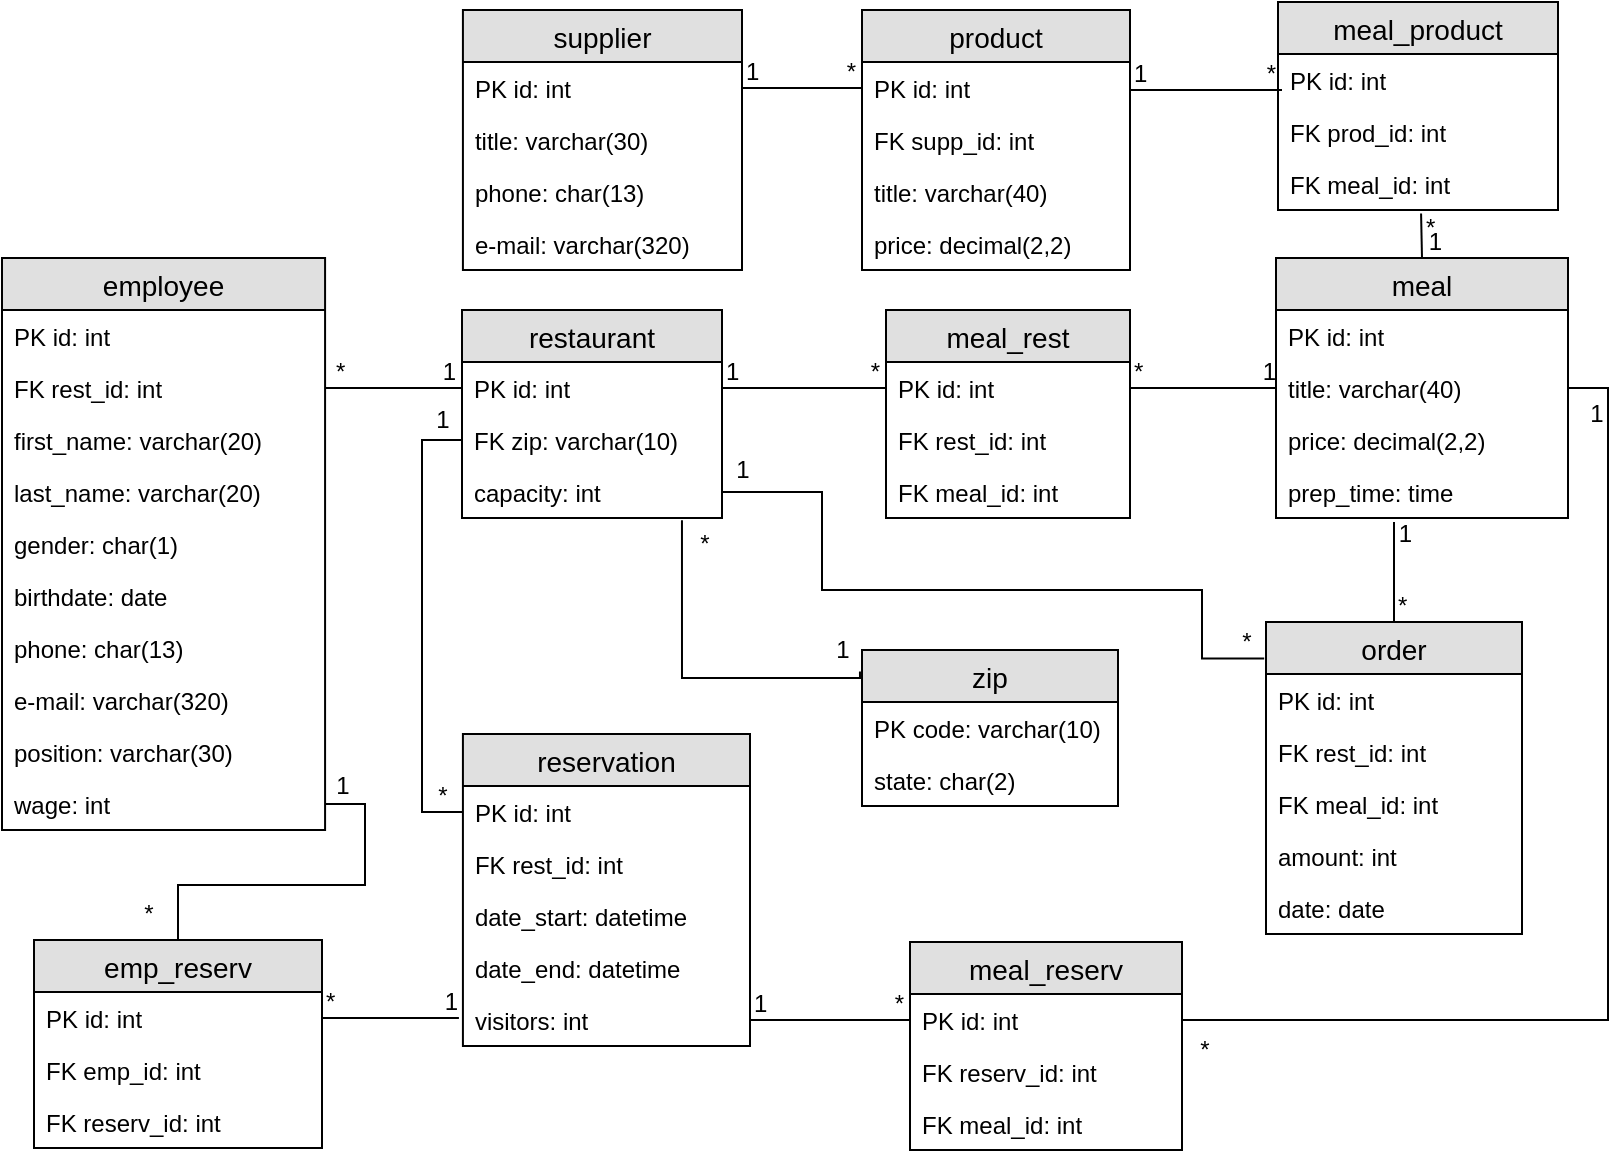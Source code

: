 <mxfile version="12.9.10" type="device"><diagram id="ct5uV1GagEWf_1F5VNr-" name="Page-1"><mxGraphModel dx="868" dy="479" grid="0" gridSize="12" guides="1" tooltips="1" connect="1" arrows="1" fold="1" page="1" pageScale="1" pageWidth="827" pageHeight="1169" math="0" shadow="0"><root><mxCell id="0"/><mxCell id="1" parent="0"/><mxCell id="xJGgnajFfZt-nxZOOltU-17" value="restaurant" style="swimlane;fontStyle=0;childLayout=stackLayout;horizontal=1;startSize=26;fillColor=#e0e0e0;horizontalStack=0;resizeParent=1;resizeParentMax=0;resizeLast=0;collapsible=1;marginBottom=0;swimlaneFillColor=#ffffff;align=center;fontSize=14;" parent="1" vertex="1"><mxGeometry x="230" y="190" width="130" height="104" as="geometry"/></mxCell><mxCell id="xJGgnajFfZt-nxZOOltU-18" value="PK id: int" style="text;strokeColor=none;fillColor=none;spacingLeft=4;spacingRight=4;overflow=hidden;rotatable=0;points=[[0,0.5],[1,0.5]];portConstraint=eastwest;fontSize=12;" parent="xJGgnajFfZt-nxZOOltU-17" vertex="1"><mxGeometry y="26" width="130" height="26" as="geometry"/></mxCell><mxCell id="xJGgnajFfZt-nxZOOltU-19" value="FK zip: varchar(10)" style="text;strokeColor=none;fillColor=none;spacingLeft=4;spacingRight=4;overflow=hidden;rotatable=0;points=[[0,0.5],[1,0.5]];portConstraint=eastwest;fontSize=12;" parent="xJGgnajFfZt-nxZOOltU-17" vertex="1"><mxGeometry y="52" width="130" height="26" as="geometry"/></mxCell><mxCell id="xJGgnajFfZt-nxZOOltU-20" value="capacity: int" style="text;strokeColor=none;fillColor=none;spacingLeft=4;spacingRight=4;overflow=hidden;rotatable=0;points=[[0,0.5],[1,0.5]];portConstraint=eastwest;fontSize=12;" parent="xJGgnajFfZt-nxZOOltU-17" vertex="1"><mxGeometry y="78" width="130" height="26" as="geometry"/></mxCell><mxCell id="qQUGbPH0LoC0h657Pgv_-28" value="product" style="swimlane;fontStyle=0;childLayout=stackLayout;horizontal=1;startSize=26;fillColor=#e0e0e0;horizontalStack=0;resizeParent=1;resizeParentMax=0;resizeLast=0;collapsible=1;marginBottom=0;swimlaneFillColor=#ffffff;align=center;fontSize=14;" parent="1" vertex="1"><mxGeometry x="430" y="40" width="134" height="130" as="geometry"/></mxCell><mxCell id="qQUGbPH0LoC0h657Pgv_-29" value="PK id: int" style="text;strokeColor=none;fillColor=none;spacingLeft=4;spacingRight=4;overflow=hidden;rotatable=0;points=[[0,0.5],[1,0.5]];portConstraint=eastwest;fontSize=12;" parent="qQUGbPH0LoC0h657Pgv_-28" vertex="1"><mxGeometry y="26" width="134" height="26" as="geometry"/></mxCell><mxCell id="qQUGbPH0LoC0h657Pgv_-30" value="FK supp_id: int" style="text;strokeColor=none;fillColor=none;spacingLeft=4;spacingRight=4;overflow=hidden;rotatable=0;points=[[0,0.5],[1,0.5]];portConstraint=eastwest;fontSize=12;" parent="qQUGbPH0LoC0h657Pgv_-28" vertex="1"><mxGeometry y="52" width="134" height="26" as="geometry"/></mxCell><mxCell id="qQUGbPH0LoC0h657Pgv_-31" value="title: varchar(40)" style="text;strokeColor=none;fillColor=none;spacingLeft=4;spacingRight=4;overflow=hidden;rotatable=0;points=[[0,0.5],[1,0.5]];portConstraint=eastwest;fontSize=12;" parent="qQUGbPH0LoC0h657Pgv_-28" vertex="1"><mxGeometry y="78" width="134" height="26" as="geometry"/></mxCell><mxCell id="3vl_XrvQcoXoqhAnzbFx-2" value="price: decimal(2,2)" style="text;strokeColor=none;fillColor=none;spacingLeft=4;spacingRight=4;overflow=hidden;rotatable=0;points=[[0,0.5],[1,0.5]];portConstraint=eastwest;fontSize=12;" parent="qQUGbPH0LoC0h657Pgv_-28" vertex="1"><mxGeometry y="104" width="134" height="26" as="geometry"/></mxCell><mxCell id="qQUGbPH0LoC0h657Pgv_-36" value="meal_product" style="swimlane;fontStyle=0;childLayout=stackLayout;horizontal=1;startSize=26;fillColor=#e0e0e0;horizontalStack=0;resizeParent=1;resizeParentMax=0;resizeLast=0;collapsible=1;marginBottom=0;swimlaneFillColor=#ffffff;align=center;fontSize=14;" parent="1" vertex="1"><mxGeometry x="638" y="36" width="140" height="104" as="geometry"/></mxCell><mxCell id="qQUGbPH0LoC0h657Pgv_-38" value="PK id: int" style="text;strokeColor=none;fillColor=none;spacingLeft=4;spacingRight=4;overflow=hidden;rotatable=0;points=[[0,0.5],[1,0.5]];portConstraint=eastwest;fontSize=12;" parent="qQUGbPH0LoC0h657Pgv_-36" vertex="1"><mxGeometry y="26" width="140" height="26" as="geometry"/></mxCell><mxCell id="xivkBC60vRc2FgvQ-K24-1" value="FK prod_id: int" style="text;strokeColor=none;fillColor=none;spacingLeft=4;spacingRight=4;overflow=hidden;rotatable=0;points=[[0,0.5],[1,0.5]];portConstraint=eastwest;fontSize=12;" parent="qQUGbPH0LoC0h657Pgv_-36" vertex="1"><mxGeometry y="52" width="140" height="26" as="geometry"/></mxCell><mxCell id="qQUGbPH0LoC0h657Pgv_-39" value="FK meal_id: int" style="text;strokeColor=none;fillColor=none;spacingLeft=4;spacingRight=4;overflow=hidden;rotatable=0;points=[[0,0.5],[1,0.5]];portConstraint=eastwest;fontSize=12;" parent="qQUGbPH0LoC0h657Pgv_-36" vertex="1"><mxGeometry y="78" width="140" height="26" as="geometry"/></mxCell><mxCell id="qQUGbPH0LoC0h657Pgv_-44" value="zip" style="swimlane;fontStyle=0;childLayout=stackLayout;horizontal=1;startSize=26;fillColor=#e0e0e0;horizontalStack=0;resizeParent=1;resizeParentMax=0;resizeLast=0;collapsible=1;marginBottom=0;swimlaneFillColor=#ffffff;align=center;fontSize=14;" parent="1" vertex="1"><mxGeometry x="430" y="360" width="128" height="78" as="geometry"/></mxCell><mxCell id="qQUGbPH0LoC0h657Pgv_-45" value="PK code: varchar(10)" style="text;strokeColor=none;fillColor=none;spacingLeft=4;spacingRight=4;overflow=hidden;rotatable=0;points=[[0,0.5],[1,0.5]];portConstraint=eastwest;fontSize=12;" parent="qQUGbPH0LoC0h657Pgv_-44" vertex="1"><mxGeometry y="26" width="128" height="26" as="geometry"/></mxCell><mxCell id="qQUGbPH0LoC0h657Pgv_-47" value="state: char(2)" style="text;strokeColor=none;fillColor=none;spacingLeft=4;spacingRight=4;overflow=hidden;rotatable=0;points=[[0,0.5],[1,0.5]];portConstraint=eastwest;fontSize=12;" parent="qQUGbPH0LoC0h657Pgv_-44" vertex="1"><mxGeometry y="52" width="128" height="26" as="geometry"/></mxCell><mxCell id="xJGgnajFfZt-nxZOOltU-21" value="supplier" style="swimlane;fontStyle=0;childLayout=stackLayout;horizontal=1;startSize=26;fillColor=#e0e0e0;horizontalStack=0;resizeParent=1;resizeParentMax=0;resizeLast=0;collapsible=1;marginBottom=0;swimlaneFillColor=#ffffff;align=center;fontSize=14;aspect=fixed;" parent="1" vertex="1"><mxGeometry x="230.46" y="40" width="139.54" height="130" as="geometry"/></mxCell><mxCell id="xJGgnajFfZt-nxZOOltU-22" value="PK id: int" style="text;strokeColor=none;fillColor=none;spacingLeft=4;spacingRight=4;overflow=hidden;rotatable=0;points=[[0,0.5],[1,0.5]];portConstraint=eastwest;fontSize=12;" parent="xJGgnajFfZt-nxZOOltU-21" vertex="1"><mxGeometry y="26" width="139.54" height="26" as="geometry"/></mxCell><mxCell id="xJGgnajFfZt-nxZOOltU-24" value="title: varchar(30)" style="text;strokeColor=none;fillColor=none;spacingLeft=4;spacingRight=4;overflow=hidden;rotatable=0;points=[[0,0.5],[1,0.5]];portConstraint=eastwest;fontSize=12;" parent="xJGgnajFfZt-nxZOOltU-21" vertex="1"><mxGeometry y="52" width="139.54" height="26" as="geometry"/></mxCell><mxCell id="qQUGbPH0LoC0h657Pgv_-2" value="phone: char(13)" style="text;strokeColor=none;fillColor=none;spacingLeft=4;spacingRight=4;overflow=hidden;rotatable=0;points=[[0,0.5],[1,0.5]];portConstraint=eastwest;fontSize=12;" parent="xJGgnajFfZt-nxZOOltU-21" vertex="1"><mxGeometry y="78" width="139.54" height="26" as="geometry"/></mxCell><mxCell id="qQUGbPH0LoC0h657Pgv_-8" value="e-mail: varchar(320)" style="text;strokeColor=none;fillColor=none;spacingLeft=4;spacingRight=4;overflow=hidden;rotatable=0;points=[[0,0.5],[1,0.5]];portConstraint=eastwest;fontSize=12;" parent="xJGgnajFfZt-nxZOOltU-21" vertex="1"><mxGeometry y="104" width="139.54" height="26" as="geometry"/></mxCell><mxCell id="qQUGbPH0LoC0h657Pgv_-58" value="" style="endArrow=none;html=1;rounded=0;exitX=1;exitY=0.5;exitDx=0;exitDy=0;entryX=0;entryY=0.5;entryDx=0;entryDy=0;" parent="1" source="qQUGbPH0LoC0h657Pgv_-11" target="xJGgnajFfZt-nxZOOltU-18" edge="1"><mxGeometry relative="1" as="geometry"><mxPoint x="190" y="330" as="sourcePoint"/><mxPoint x="350" y="330" as="targetPoint"/></mxGeometry></mxCell><mxCell id="qQUGbPH0LoC0h657Pgv_-59" value="*" style="resizable=0;html=1;align=left;verticalAlign=bottom;" parent="qQUGbPH0LoC0h657Pgv_-58" connectable="0" vertex="1"><mxGeometry x="-1" relative="1" as="geometry"><mxPoint x="3" as="offset"/></mxGeometry></mxCell><mxCell id="qQUGbPH0LoC0h657Pgv_-60" value="1" style="resizable=0;html=1;align=right;verticalAlign=bottom;" parent="qQUGbPH0LoC0h657Pgv_-58" connectable="0" vertex="1"><mxGeometry x="1" relative="1" as="geometry"><mxPoint x="-3" as="offset"/></mxGeometry></mxCell><mxCell id="qQUGbPH0LoC0h657Pgv_-9" value="employee" style="swimlane;fontStyle=0;childLayout=stackLayout;horizontal=1;startSize=26;fillColor=#e0e0e0;horizontalStack=0;resizeParent=1;resizeParentMax=0;resizeLast=0;collapsible=1;marginBottom=0;swimlaneFillColor=#ffffff;align=center;fontSize=14;aspect=fixed;" parent="1" vertex="1"><mxGeometry y="164" width="161.54" height="286" as="geometry"/></mxCell><mxCell id="qQUGbPH0LoC0h657Pgv_-10" value="PK id: int" style="text;strokeColor=none;fillColor=none;spacingLeft=4;spacingRight=4;overflow=hidden;rotatable=0;points=[[0,0.5],[1,0.5]];portConstraint=eastwest;fontSize=12;" parent="qQUGbPH0LoC0h657Pgv_-9" vertex="1"><mxGeometry y="26" width="161.54" height="26" as="geometry"/></mxCell><mxCell id="qQUGbPH0LoC0h657Pgv_-11" value="FK rest_id: int" style="text;strokeColor=none;fillColor=none;spacingLeft=4;spacingRight=4;overflow=hidden;rotatable=0;points=[[0,0.5],[1,0.5]];portConstraint=eastwest;fontSize=12;" parent="qQUGbPH0LoC0h657Pgv_-9" vertex="1"><mxGeometry y="52" width="161.54" height="26" as="geometry"/></mxCell><mxCell id="qQUGbPH0LoC0h657Pgv_-12" value="first_name: varchar(20)" style="text;strokeColor=none;fillColor=none;spacingLeft=4;spacingRight=4;overflow=hidden;rotatable=0;points=[[0,0.5],[1,0.5]];portConstraint=eastwest;fontSize=12;" parent="qQUGbPH0LoC0h657Pgv_-9" vertex="1"><mxGeometry y="78" width="161.54" height="26" as="geometry"/></mxCell><mxCell id="qQUGbPH0LoC0h657Pgv_-13" value="last_name: varchar(20)" style="text;strokeColor=none;fillColor=none;spacingLeft=4;spacingRight=4;overflow=hidden;rotatable=0;points=[[0,0.5],[1,0.5]];portConstraint=eastwest;fontSize=12;" parent="qQUGbPH0LoC0h657Pgv_-9" vertex="1"><mxGeometry y="104" width="161.54" height="26" as="geometry"/></mxCell><mxCell id="qQUGbPH0LoC0h657Pgv_-14" value="gender: char(1)" style="text;strokeColor=none;fillColor=none;spacingLeft=4;spacingRight=4;overflow=hidden;rotatable=0;points=[[0,0.5],[1,0.5]];portConstraint=eastwest;fontSize=12;" parent="qQUGbPH0LoC0h657Pgv_-9" vertex="1"><mxGeometry y="130" width="161.54" height="26" as="geometry"/></mxCell><mxCell id="qQUGbPH0LoC0h657Pgv_-15" value="birthdate: date" style="text;strokeColor=none;fillColor=none;spacingLeft=4;spacingRight=4;overflow=hidden;rotatable=0;points=[[0,0.5],[1,0.5]];portConstraint=eastwest;fontSize=12;" parent="qQUGbPH0LoC0h657Pgv_-9" vertex="1"><mxGeometry y="156" width="161.54" height="26" as="geometry"/></mxCell><mxCell id="qQUGbPH0LoC0h657Pgv_-16" value="phone: char(13)" style="text;strokeColor=none;fillColor=none;spacingLeft=4;spacingRight=4;overflow=hidden;rotatable=0;points=[[0,0.5],[1,0.5]];portConstraint=eastwest;fontSize=12;" parent="qQUGbPH0LoC0h657Pgv_-9" vertex="1"><mxGeometry y="182" width="161.54" height="26" as="geometry"/></mxCell><mxCell id="qQUGbPH0LoC0h657Pgv_-17" value="e-mail: varchar(320)" style="text;strokeColor=none;fillColor=none;spacingLeft=4;spacingRight=4;overflow=hidden;rotatable=0;points=[[0,0.5],[1,0.5]];portConstraint=eastwest;fontSize=12;" parent="qQUGbPH0LoC0h657Pgv_-9" vertex="1"><mxGeometry y="208" width="161.54" height="26" as="geometry"/></mxCell><mxCell id="qQUGbPH0LoC0h657Pgv_-18" value="position: varchar(30)" style="text;strokeColor=none;fillColor=none;spacingLeft=4;spacingRight=4;overflow=hidden;rotatable=0;points=[[0,0.5],[1,0.5]];portConstraint=eastwest;fontSize=12;" parent="qQUGbPH0LoC0h657Pgv_-9" vertex="1"><mxGeometry y="234" width="161.54" height="26" as="geometry"/></mxCell><mxCell id="qQUGbPH0LoC0h657Pgv_-19" value="wage: int" style="text;strokeColor=none;fillColor=none;spacingLeft=4;spacingRight=4;overflow=hidden;rotatable=0;points=[[0,0.5],[1,0.5]];portConstraint=eastwest;fontSize=12;" parent="qQUGbPH0LoC0h657Pgv_-9" vertex="1"><mxGeometry y="260" width="161.54" height="26" as="geometry"/></mxCell><mxCell id="qQUGbPH0LoC0h657Pgv_-70" style="edgeStyle=orthogonalEdgeStyle;rounded=0;orthogonalLoop=1;jettySize=auto;html=1;exitX=1;exitY=0.5;exitDx=0;exitDy=0;entryX=0.5;entryY=0;entryDx=0;entryDy=0;endArrow=none;endFill=0;" parent="1" source="qQUGbPH0LoC0h657Pgv_-19" target="qQUGbPH0LoC0h657Pgv_-64" edge="1"><mxGeometry relative="1" as="geometry"/></mxCell><mxCell id="qQUGbPH0LoC0h657Pgv_-72" value="1" style="text;html=1;align=center;verticalAlign=middle;resizable=0;points=[];autosize=1;" parent="1" vertex="1"><mxGeometry x="160" y="418" width="20" height="20" as="geometry"/></mxCell><mxCell id="qQUGbPH0LoC0h657Pgv_-74" value="*" style="text;html=1;align=center;verticalAlign=middle;resizable=0;points=[];autosize=1;" parent="1" vertex="1"><mxGeometry x="63" y="482" width="20" height="20" as="geometry"/></mxCell><mxCell id="qQUGbPH0LoC0h657Pgv_-80" value="*" style="text;html=1;align=center;verticalAlign=middle;resizable=0;points=[];autosize=1;" parent="1" vertex="1"><mxGeometry x="259" y="524" width="20" height="20" as="geometry"/></mxCell><mxCell id="qQUGbPH0LoC0h657Pgv_-20" value="reservation" style="swimlane;fontStyle=0;childLayout=stackLayout;horizontal=1;startSize=26;fillColor=#e0e0e0;horizontalStack=0;resizeParent=1;resizeParentMax=0;resizeLast=0;collapsible=1;marginBottom=0;swimlaneFillColor=#ffffff;align=center;fontSize=14;aspect=fixed;" parent="1" vertex="1"><mxGeometry x="230.46" y="402" width="143.54" height="156" as="geometry"/></mxCell><mxCell id="qQUGbPH0LoC0h657Pgv_-21" value="PK id: int" style="text;strokeColor=none;fillColor=none;spacingLeft=4;spacingRight=4;overflow=hidden;rotatable=0;points=[[0,0.5],[1,0.5]];portConstraint=eastwest;fontSize=12;" parent="qQUGbPH0LoC0h657Pgv_-20" vertex="1"><mxGeometry y="26" width="143.54" height="26" as="geometry"/></mxCell><mxCell id="qQUGbPH0LoC0h657Pgv_-22" value="FK rest_id: int" style="text;strokeColor=none;fillColor=none;spacingLeft=4;spacingRight=4;overflow=hidden;rotatable=0;points=[[0,0.5],[1,0.5]];portConstraint=eastwest;fontSize=12;" parent="qQUGbPH0LoC0h657Pgv_-20" vertex="1"><mxGeometry y="52" width="143.54" height="26" as="geometry"/></mxCell><mxCell id="qQUGbPH0LoC0h657Pgv_-23" value="date_start: datetime" style="text;strokeColor=none;fillColor=none;spacingLeft=4;spacingRight=4;overflow=hidden;rotatable=0;points=[[0,0.5],[1,0.5]];portConstraint=eastwest;fontSize=12;" parent="qQUGbPH0LoC0h657Pgv_-20" vertex="1"><mxGeometry y="78" width="143.54" height="26" as="geometry"/></mxCell><mxCell id="qQUGbPH0LoC0h657Pgv_-24" value="date_end: datetime" style="text;strokeColor=none;fillColor=none;spacingLeft=4;spacingRight=4;overflow=hidden;rotatable=0;points=[[0,0.5],[1,0.5]];portConstraint=eastwest;fontSize=12;" parent="qQUGbPH0LoC0h657Pgv_-20" vertex="1"><mxGeometry y="104" width="143.54" height="26" as="geometry"/></mxCell><mxCell id="qQUGbPH0LoC0h657Pgv_-25" value="visitors: int" style="text;strokeColor=none;fillColor=none;spacingLeft=4;spacingRight=4;overflow=hidden;rotatable=0;points=[[0,0.5],[1,0.5]];portConstraint=eastwest;fontSize=12;" parent="qQUGbPH0LoC0h657Pgv_-20" vertex="1"><mxGeometry y="130" width="143.54" height="26" as="geometry"/></mxCell><mxCell id="qQUGbPH0LoC0h657Pgv_-81" value="" style="endArrow=none;html=1;rounded=0;exitX=1;exitY=0.5;exitDx=0;exitDy=0;entryX=0;entryY=0.5;entryDx=0;entryDy=0;" parent="1" edge="1"><mxGeometry relative="1" as="geometry"><mxPoint x="160.0" y="544" as="sourcePoint"/><mxPoint x="228.46" y="544" as="targetPoint"/></mxGeometry></mxCell><mxCell id="qQUGbPH0LoC0h657Pgv_-82" value="*" style="resizable=0;html=1;align=left;verticalAlign=bottom;" parent="qQUGbPH0LoC0h657Pgv_-81" connectable="0" vertex="1"><mxGeometry x="-1" relative="1" as="geometry"/></mxCell><mxCell id="qQUGbPH0LoC0h657Pgv_-83" value="1" style="resizable=0;html=1;align=right;verticalAlign=bottom;" parent="qQUGbPH0LoC0h657Pgv_-81" connectable="0" vertex="1"><mxGeometry x="1" relative="1" as="geometry"/></mxCell><mxCell id="qQUGbPH0LoC0h657Pgv_-84" style="edgeStyle=orthogonalEdgeStyle;rounded=0;orthogonalLoop=1;jettySize=auto;html=1;exitX=0;exitY=0.5;exitDx=0;exitDy=0;entryX=0;entryY=0.5;entryDx=0;entryDy=0;endArrow=none;endFill=0;" parent="1" source="qQUGbPH0LoC0h657Pgv_-21" target="xJGgnajFfZt-nxZOOltU-19" edge="1"><mxGeometry relative="1" as="geometry"/></mxCell><mxCell id="qQUGbPH0LoC0h657Pgv_-85" value="*" style="text;html=1;align=center;verticalAlign=middle;resizable=0;points=[];autosize=1;" parent="1" vertex="1"><mxGeometry x="210" y="423" width="20" height="20" as="geometry"/></mxCell><mxCell id="qQUGbPH0LoC0h657Pgv_-86" value="1" style="text;html=1;align=center;verticalAlign=middle;resizable=0;points=[];autosize=1;" parent="1" vertex="1"><mxGeometry x="210" y="235" width="20" height="20" as="geometry"/></mxCell><mxCell id="qQUGbPH0LoC0h657Pgv_-32" value="meal_rest" style="swimlane;fontStyle=0;childLayout=stackLayout;horizontal=1;startSize=26;fillColor=#e0e0e0;horizontalStack=0;resizeParent=1;resizeParentMax=0;resizeLast=0;collapsible=1;marginBottom=0;swimlaneFillColor=#ffffff;align=center;fontSize=14;" parent="1" vertex="1"><mxGeometry x="442" y="190" width="122" height="104" as="geometry"/></mxCell><mxCell id="qQUGbPH0LoC0h657Pgv_-34" value="PK id: int" style="text;strokeColor=none;fillColor=none;spacingLeft=4;spacingRight=4;overflow=hidden;rotatable=0;points=[[0,0.5],[1,0.5]];portConstraint=eastwest;fontSize=12;" parent="qQUGbPH0LoC0h657Pgv_-32" vertex="1"><mxGeometry y="26" width="122" height="26" as="geometry"/></mxCell><mxCell id="xivkBC60vRc2FgvQ-K24-2" value="FK rest_id: int" style="text;strokeColor=none;fillColor=none;spacingLeft=4;spacingRight=4;overflow=hidden;rotatable=0;points=[[0,0.5],[1,0.5]];portConstraint=eastwest;fontSize=12;" parent="qQUGbPH0LoC0h657Pgv_-32" vertex="1"><mxGeometry y="52" width="122" height="26" as="geometry"/></mxCell><mxCell id="qQUGbPH0LoC0h657Pgv_-35" value="FK meal_id: int" style="text;strokeColor=none;fillColor=none;spacingLeft=4;spacingRight=4;overflow=hidden;rotatable=0;points=[[0,0.5],[1,0.5]];portConstraint=eastwest;fontSize=12;" parent="qQUGbPH0LoC0h657Pgv_-32" vertex="1"><mxGeometry y="78" width="122" height="26" as="geometry"/></mxCell><mxCell id="qQUGbPH0LoC0h657Pgv_-87" value="" style="endArrow=none;html=1;rounded=0;exitX=1;exitY=0.5;exitDx=0;exitDy=0;" parent="1" source="xJGgnajFfZt-nxZOOltU-22" edge="1"><mxGeometry relative="1" as="geometry"><mxPoint x="374" y="79" as="sourcePoint"/><mxPoint x="430" y="79" as="targetPoint"/></mxGeometry></mxCell><mxCell id="qQUGbPH0LoC0h657Pgv_-88" value="1" style="resizable=0;html=1;align=left;verticalAlign=bottom;" parent="qQUGbPH0LoC0h657Pgv_-87" connectable="0" vertex="1"><mxGeometry x="-1" relative="1" as="geometry"/></mxCell><mxCell id="qQUGbPH0LoC0h657Pgv_-89" value="* " style="resizable=0;html=1;align=right;verticalAlign=bottom;" parent="qQUGbPH0LoC0h657Pgv_-87" connectable="0" vertex="1"><mxGeometry x="1" relative="1" as="geometry"><mxPoint x="-3" as="offset"/></mxGeometry></mxCell><mxCell id="qQUGbPH0LoC0h657Pgv_-91" value="" style="endArrow=none;html=1;rounded=0;" parent="1" edge="1"><mxGeometry relative="1" as="geometry"><mxPoint x="564" y="80" as="sourcePoint"/><mxPoint x="640" y="80" as="targetPoint"/></mxGeometry></mxCell><mxCell id="qQUGbPH0LoC0h657Pgv_-92" value="1" style="resizable=0;html=1;align=left;verticalAlign=bottom;" parent="qQUGbPH0LoC0h657Pgv_-91" connectable="0" vertex="1"><mxGeometry x="-1" relative="1" as="geometry"/></mxCell><mxCell id="qQUGbPH0LoC0h657Pgv_-93" value="* " style="resizable=0;html=1;align=right;verticalAlign=bottom;" parent="qQUGbPH0LoC0h657Pgv_-91" connectable="0" vertex="1"><mxGeometry x="1" relative="1" as="geometry"><mxPoint x="-3" as="offset"/></mxGeometry></mxCell><mxCell id="qQUGbPH0LoC0h657Pgv_-94" value="" style="endArrow=none;html=1;rounded=0;exitX=1;exitY=0.5;exitDx=0;exitDy=0;entryX=0;entryY=0.5;entryDx=0;entryDy=0;" parent="1" source="xJGgnajFfZt-nxZOOltU-18" edge="1"><mxGeometry relative="1" as="geometry"><mxPoint x="384.0" y="89.0" as="sourcePoint"/><mxPoint x="442" y="229" as="targetPoint"/></mxGeometry></mxCell><mxCell id="qQUGbPH0LoC0h657Pgv_-95" value="1" style="resizable=0;html=1;align=left;verticalAlign=bottom;" parent="qQUGbPH0LoC0h657Pgv_-94" connectable="0" vertex="1"><mxGeometry x="-1" relative="1" as="geometry"/></mxCell><mxCell id="qQUGbPH0LoC0h657Pgv_-96" value="* " style="resizable=0;html=1;align=right;verticalAlign=bottom;" parent="qQUGbPH0LoC0h657Pgv_-94" connectable="0" vertex="1"><mxGeometry x="1" relative="1" as="geometry"><mxPoint x="-3" as="offset"/></mxGeometry></mxCell><mxCell id="qQUGbPH0LoC0h657Pgv_-97" value="" style="endArrow=none;html=1;rounded=0;exitX=1;exitY=0.5;exitDx=0;exitDy=0;entryX=0;entryY=0.5;entryDx=0;entryDy=0;" parent="1" target="qQUGbPH0LoC0h657Pgv_-42" edge="1"><mxGeometry relative="1" as="geometry"><mxPoint x="564.0" y="229" as="sourcePoint"/><mxPoint x="240" y="239" as="targetPoint"/></mxGeometry></mxCell><mxCell id="qQUGbPH0LoC0h657Pgv_-98" value="*" style="resizable=0;html=1;align=left;verticalAlign=bottom;" parent="qQUGbPH0LoC0h657Pgv_-97" connectable="0" vertex="1"><mxGeometry x="-1" relative="1" as="geometry"/></mxCell><mxCell id="qQUGbPH0LoC0h657Pgv_-99" value="1" style="resizable=0;html=1;align=right;verticalAlign=bottom;" parent="qQUGbPH0LoC0h657Pgv_-97" connectable="0" vertex="1"><mxGeometry x="1" relative="1" as="geometry"/></mxCell><mxCell id="qQUGbPH0LoC0h657Pgv_-100" value="" style="endArrow=none;html=1;rounded=0;exitX=0.511;exitY=1.066;exitDx=0;exitDy=0;exitPerimeter=0;entryX=0.5;entryY=0;entryDx=0;entryDy=0;" parent="1" source="qQUGbPH0LoC0h657Pgv_-39" target="qQUGbPH0LoC0h657Pgv_-40" edge="1"><mxGeometry relative="1" as="geometry"><mxPoint x="737" y="147" as="sourcePoint"/><mxPoint x="680" y="133" as="targetPoint"/></mxGeometry></mxCell><mxCell id="qQUGbPH0LoC0h657Pgv_-101" value="*" style="resizable=0;html=1;align=left;verticalAlign=bottom;" parent="qQUGbPH0LoC0h657Pgv_-100" connectable="0" vertex="1"><mxGeometry x="-1" relative="1" as="geometry"><mxPoint y="15.66" as="offset"/></mxGeometry></mxCell><mxCell id="qQUGbPH0LoC0h657Pgv_-102" value="1" style="resizable=0;html=1;align=right;verticalAlign=bottom;" parent="qQUGbPH0LoC0h657Pgv_-100" connectable="0" vertex="1"><mxGeometry x="1" relative="1" as="geometry"><mxPoint x="10" as="offset"/></mxGeometry></mxCell><mxCell id="qQUGbPH0LoC0h657Pgv_-104" style="edgeStyle=orthogonalEdgeStyle;rounded=0;orthogonalLoop=1;jettySize=auto;html=1;exitX=0.846;exitY=1.045;exitDx=0;exitDy=0;entryX=-0.008;entryY=0.138;entryDx=0;entryDy=0;endArrow=none;endFill=0;exitPerimeter=0;entryPerimeter=0;" parent="1" source="xJGgnajFfZt-nxZOOltU-20" target="qQUGbPH0LoC0h657Pgv_-44" edge="1"><mxGeometry relative="1" as="geometry"><Array as="points"><mxPoint x="340" y="374"/></Array></mxGeometry></mxCell><mxCell id="qQUGbPH0LoC0h657Pgv_-105" value="*" style="text;html=1;align=center;verticalAlign=middle;resizable=0;points=[];autosize=1;" parent="1" vertex="1"><mxGeometry x="341" y="297" width="20" height="20" as="geometry"/></mxCell><mxCell id="qQUGbPH0LoC0h657Pgv_-106" value="1" style="text;html=1;align=center;verticalAlign=middle;resizable=0;points=[];autosize=1;" parent="1" vertex="1"><mxGeometry x="410" y="350" width="20" height="20" as="geometry"/></mxCell><mxCell id="qQUGbPH0LoC0h657Pgv_-107" value="" style="endArrow=none;html=1;rounded=0;exitX=1;exitY=0.5;exitDx=0;exitDy=0;entryX=0;entryY=0.5;entryDx=0;entryDy=0;" parent="1" source="qQUGbPH0LoC0h657Pgv_-25" edge="1"><mxGeometry relative="1" as="geometry"><mxPoint x="400.0" y="239" as="sourcePoint"/><mxPoint x="454.0" y="545" as="targetPoint"/></mxGeometry></mxCell><mxCell id="qQUGbPH0LoC0h657Pgv_-108" value="1" style="resizable=0;html=1;align=left;verticalAlign=bottom;" parent="qQUGbPH0LoC0h657Pgv_-107" connectable="0" vertex="1"><mxGeometry x="-1" relative="1" as="geometry"/></mxCell><mxCell id="qQUGbPH0LoC0h657Pgv_-109" value="* " style="resizable=0;html=1;align=right;verticalAlign=bottom;" parent="qQUGbPH0LoC0h657Pgv_-107" connectable="0" vertex="1"><mxGeometry x="1" relative="1" as="geometry"><mxPoint x="-3" as="offset"/></mxGeometry></mxCell><mxCell id="qQUGbPH0LoC0h657Pgv_-110" style="edgeStyle=orthogonalEdgeStyle;rounded=0;orthogonalLoop=1;jettySize=auto;html=1;exitX=1;exitY=0.5;exitDx=0;exitDy=0;entryX=-0.007;entryY=-0.299;entryDx=0;entryDy=0;entryPerimeter=0;endArrow=none;endFill=0;" parent="1" source="xJGgnajFfZt-nxZOOltU-20" target="qQUGbPH0LoC0h657Pgv_-49" edge="1"><mxGeometry relative="1" as="geometry"><Array as="points"><mxPoint x="410" y="281"/><mxPoint x="410" y="330"/><mxPoint x="600" y="330"/><mxPoint x="600" y="364"/></Array></mxGeometry></mxCell><mxCell id="qQUGbPH0LoC0h657Pgv_-112" value="1" style="text;html=1;align=center;verticalAlign=middle;resizable=0;points=[];autosize=1;" parent="1" vertex="1"><mxGeometry x="360" y="260" width="20" height="20" as="geometry"/></mxCell><mxCell id="qQUGbPH0LoC0h657Pgv_-113" value="*" style="text;html=1;align=center;verticalAlign=middle;resizable=0;points=[];autosize=1;" parent="1" vertex="1"><mxGeometry x="612" y="346" width="20" height="20" as="geometry"/></mxCell><mxCell id="qQUGbPH0LoC0h657Pgv_-114" value="" style="endArrow=none;html=1;rounded=0;exitX=0.5;exitY=0;exitDx=0;exitDy=0;entryX=0.404;entryY=1.077;entryDx=0;entryDy=0;entryPerimeter=0;" parent="1" source="qQUGbPH0LoC0h657Pgv_-48" target="3vl_XrvQcoXoqhAnzbFx-1" edge="1"><mxGeometry relative="1" as="geometry"><mxPoint x="600" y="239" as="sourcePoint"/><mxPoint x="696" y="295" as="targetPoint"/></mxGeometry></mxCell><mxCell id="qQUGbPH0LoC0h657Pgv_-115" value="*" style="resizable=0;html=1;align=left;verticalAlign=bottom;" parent="qQUGbPH0LoC0h657Pgv_-114" connectable="0" vertex="1"><mxGeometry x="-1" relative="1" as="geometry"/></mxCell><mxCell id="qQUGbPH0LoC0h657Pgv_-116" value="1" style="resizable=0;html=1;align=right;verticalAlign=bottom;" parent="qQUGbPH0LoC0h657Pgv_-114" connectable="0" vertex="1"><mxGeometry x="1" relative="1" as="geometry"><mxPoint x="10" y="14.67" as="offset"/></mxGeometry></mxCell><mxCell id="qQUGbPH0LoC0h657Pgv_-117" style="edgeStyle=orthogonalEdgeStyle;rounded=0;orthogonalLoop=1;jettySize=auto;html=1;exitX=1;exitY=0.5;exitDx=0;exitDy=0;entryX=1;entryY=0.5;entryDx=0;entryDy=0;endArrow=none;endFill=0;" parent="1" source="qQUGbPH0LoC0h657Pgv_-56" target="qQUGbPH0LoC0h657Pgv_-42" edge="1"><mxGeometry relative="1" as="geometry"/></mxCell><mxCell id="qQUGbPH0LoC0h657Pgv_-118" value="*" style="text;html=1;align=center;verticalAlign=middle;resizable=0;points=[];autosize=1;" parent="1" vertex="1"><mxGeometry x="591" y="550" width="20" height="20" as="geometry"/></mxCell><mxCell id="qQUGbPH0LoC0h657Pgv_-120" value="1" style="text;html=1;align=center;verticalAlign=middle;resizable=0;points=[];autosize=1;" parent="1" vertex="1"><mxGeometry x="787" y="232" width="20" height="20" as="geometry"/></mxCell><mxCell id="qQUGbPH0LoC0h657Pgv_-64" value="emp_reserv" style="swimlane;fontStyle=0;childLayout=stackLayout;horizontal=1;startSize=26;fillColor=#e0e0e0;horizontalStack=0;resizeParent=1;resizeParentMax=0;resizeLast=0;collapsible=1;marginBottom=0;swimlaneFillColor=#ffffff;align=center;fontSize=14;" parent="1" vertex="1"><mxGeometry x="16" y="505" width="144" height="104" as="geometry"/></mxCell><mxCell id="qQUGbPH0LoC0h657Pgv_-66" value="PK id: int" style="text;strokeColor=none;fillColor=none;spacingLeft=4;spacingRight=4;overflow=hidden;rotatable=0;points=[[0,0.5],[1,0.5]];portConstraint=eastwest;fontSize=12;" parent="qQUGbPH0LoC0h657Pgv_-64" vertex="1"><mxGeometry y="26" width="144" height="26" as="geometry"/></mxCell><mxCell id="xivkBC60vRc2FgvQ-K24-4" value="FK emp_id: int" style="text;strokeColor=none;fillColor=none;spacingLeft=4;spacingRight=4;overflow=hidden;rotatable=0;points=[[0,0.5],[1,0.5]];portConstraint=eastwest;fontSize=12;" parent="qQUGbPH0LoC0h657Pgv_-64" vertex="1"><mxGeometry y="52" width="144" height="26" as="geometry"/></mxCell><mxCell id="qQUGbPH0LoC0h657Pgv_-67" value="FK reserv_id: int" style="text;strokeColor=none;fillColor=none;spacingLeft=4;spacingRight=4;overflow=hidden;rotatable=0;points=[[0,0.5],[1,0.5]];portConstraint=eastwest;fontSize=12;" parent="qQUGbPH0LoC0h657Pgv_-64" vertex="1"><mxGeometry y="78" width="144" height="26" as="geometry"/></mxCell><mxCell id="qQUGbPH0LoC0h657Pgv_-54" value="meal_reserv" style="swimlane;fontStyle=0;childLayout=stackLayout;horizontal=1;startSize=26;fillColor=#e0e0e0;horizontalStack=0;resizeParent=1;resizeParentMax=0;resizeLast=0;collapsible=1;marginBottom=0;swimlaneFillColor=#ffffff;align=center;fontSize=14;" parent="1" vertex="1"><mxGeometry x="454" y="506" width="136" height="104" as="geometry"/></mxCell><mxCell id="qQUGbPH0LoC0h657Pgv_-56" value="PK id: int" style="text;strokeColor=none;fillColor=none;spacingLeft=4;spacingRight=4;overflow=hidden;rotatable=0;points=[[0,0.5],[1,0.5]];portConstraint=eastwest;fontSize=12;" parent="qQUGbPH0LoC0h657Pgv_-54" vertex="1"><mxGeometry y="26" width="136" height="26" as="geometry"/></mxCell><mxCell id="xivkBC60vRc2FgvQ-K24-3" value="FK reserv_id: int" style="text;strokeColor=none;fillColor=none;spacingLeft=4;spacingRight=4;overflow=hidden;rotatable=0;points=[[0,0.5],[1,0.5]];portConstraint=eastwest;fontSize=12;" parent="qQUGbPH0LoC0h657Pgv_-54" vertex="1"><mxGeometry y="52" width="136" height="26" as="geometry"/></mxCell><mxCell id="qQUGbPH0LoC0h657Pgv_-57" value="FK meal_id: int" style="text;strokeColor=none;fillColor=none;spacingLeft=4;spacingRight=4;overflow=hidden;rotatable=0;points=[[0,0.5],[1,0.5]];portConstraint=eastwest;fontSize=12;" parent="qQUGbPH0LoC0h657Pgv_-54" vertex="1"><mxGeometry y="78" width="136" height="26" as="geometry"/></mxCell><mxCell id="qQUGbPH0LoC0h657Pgv_-48" value="order" style="swimlane;fontStyle=0;childLayout=stackLayout;horizontal=1;startSize=26;fillColor=#e0e0e0;horizontalStack=0;resizeParent=1;resizeParentMax=0;resizeLast=0;collapsible=1;marginBottom=0;swimlaneFillColor=#ffffff;align=center;fontSize=14;" parent="1" vertex="1"><mxGeometry x="632" y="346" width="128" height="156" as="geometry"/></mxCell><mxCell id="qQUGbPH0LoC0h657Pgv_-49" value="PK id: int" style="text;strokeColor=none;fillColor=none;spacingLeft=4;spacingRight=4;overflow=hidden;rotatable=0;points=[[0,0.5],[1,0.5]];portConstraint=eastwest;fontSize=12;" parent="qQUGbPH0LoC0h657Pgv_-48" vertex="1"><mxGeometry y="26" width="128" height="26" as="geometry"/></mxCell><mxCell id="qQUGbPH0LoC0h657Pgv_-50" value="FK rest_id: int" style="text;strokeColor=none;fillColor=none;spacingLeft=4;spacingRight=4;overflow=hidden;rotatable=0;points=[[0,0.5],[1,0.5]];portConstraint=eastwest;fontSize=12;" parent="qQUGbPH0LoC0h657Pgv_-48" vertex="1"><mxGeometry y="52" width="128" height="26" as="geometry"/></mxCell><mxCell id="qQUGbPH0LoC0h657Pgv_-51" value="FK meal_id: int" style="text;strokeColor=none;fillColor=none;spacingLeft=4;spacingRight=4;overflow=hidden;rotatable=0;points=[[0,0.5],[1,0.5]];portConstraint=eastwest;fontSize=12;" parent="qQUGbPH0LoC0h657Pgv_-48" vertex="1"><mxGeometry y="78" width="128" height="26" as="geometry"/></mxCell><mxCell id="qQUGbPH0LoC0h657Pgv_-52" value="amount: int" style="text;strokeColor=none;fillColor=none;spacingLeft=4;spacingRight=4;overflow=hidden;rotatable=0;points=[[0,0.5],[1,0.5]];portConstraint=eastwest;fontSize=12;" parent="qQUGbPH0LoC0h657Pgv_-48" vertex="1"><mxGeometry y="104" width="128" height="26" as="geometry"/></mxCell><mxCell id="qQUGbPH0LoC0h657Pgv_-53" value="date: date" style="text;strokeColor=none;fillColor=none;spacingLeft=4;spacingRight=4;overflow=hidden;rotatable=0;points=[[0,0.5],[1,0.5]];portConstraint=eastwest;fontSize=12;" parent="qQUGbPH0LoC0h657Pgv_-48" vertex="1"><mxGeometry y="130" width="128" height="26" as="geometry"/></mxCell><mxCell id="qQUGbPH0LoC0h657Pgv_-40" value="meal" style="swimlane;fontStyle=0;childLayout=stackLayout;horizontal=1;startSize=26;fillColor=#e0e0e0;horizontalStack=0;resizeParent=1;resizeParentMax=0;resizeLast=0;collapsible=1;marginBottom=0;swimlaneFillColor=#ffffff;align=center;fontSize=14;" parent="1" vertex="1"><mxGeometry x="637" y="164" width="146" height="130" as="geometry"/></mxCell><mxCell id="qQUGbPH0LoC0h657Pgv_-41" value="PK id: int" style="text;strokeColor=none;fillColor=none;spacingLeft=4;spacingRight=4;overflow=hidden;rotatable=0;points=[[0,0.5],[1,0.5]];portConstraint=eastwest;fontSize=12;" parent="qQUGbPH0LoC0h657Pgv_-40" vertex="1"><mxGeometry y="26" width="146" height="26" as="geometry"/></mxCell><mxCell id="qQUGbPH0LoC0h657Pgv_-42" value="title: varchar(40)" style="text;strokeColor=none;fillColor=none;spacingLeft=4;spacingRight=4;overflow=hidden;rotatable=0;points=[[0,0.5],[1,0.5]];portConstraint=eastwest;fontSize=12;" parent="qQUGbPH0LoC0h657Pgv_-40" vertex="1"><mxGeometry y="52" width="146" height="26" as="geometry"/></mxCell><mxCell id="qQUGbPH0LoC0h657Pgv_-43" value="price: decimal(2,2)" style="text;strokeColor=none;fillColor=none;spacingLeft=4;spacingRight=4;overflow=hidden;rotatable=0;points=[[0,0.5],[1,0.5]];portConstraint=eastwest;fontSize=12;" parent="qQUGbPH0LoC0h657Pgv_-40" vertex="1"><mxGeometry y="78" width="146" height="26" as="geometry"/></mxCell><mxCell id="3vl_XrvQcoXoqhAnzbFx-1" value="prep_time: time" style="text;strokeColor=none;fillColor=none;spacingLeft=4;spacingRight=4;overflow=hidden;rotatable=0;points=[[0,0.5],[1,0.5]];portConstraint=eastwest;fontSize=12;" parent="qQUGbPH0LoC0h657Pgv_-40" vertex="1"><mxGeometry y="104" width="146" height="26" as="geometry"/></mxCell></root></mxGraphModel></diagram></mxfile>